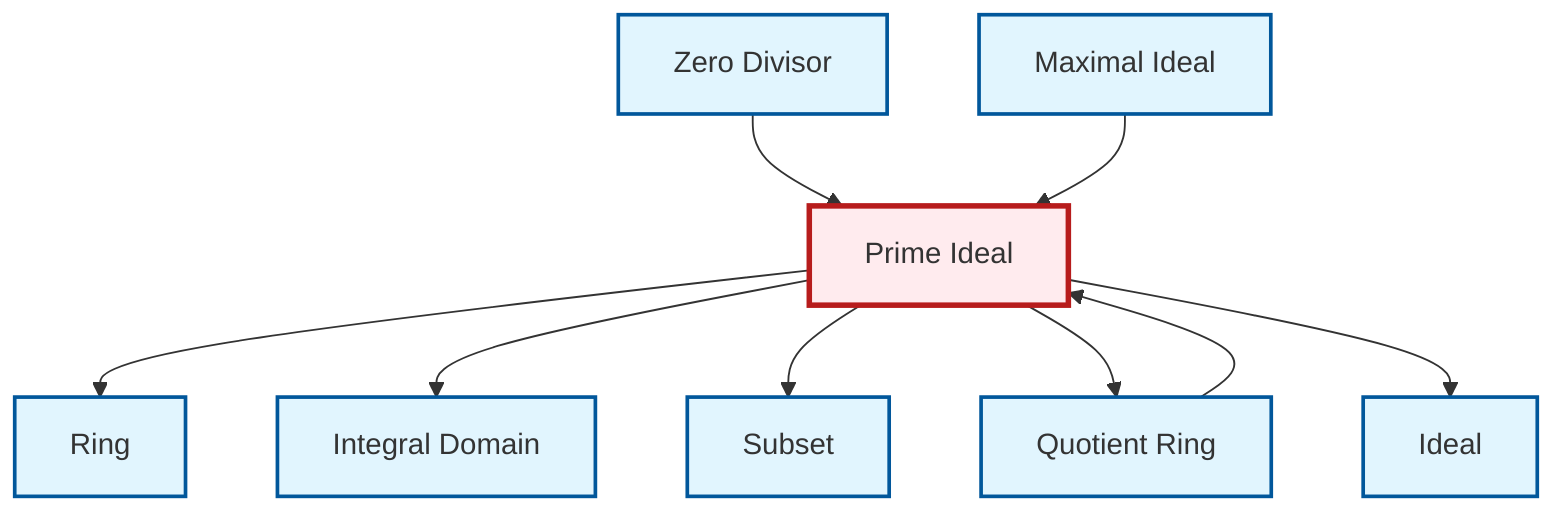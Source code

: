 graph TD
    classDef definition fill:#e1f5fe,stroke:#01579b,stroke-width:2px
    classDef theorem fill:#f3e5f5,stroke:#4a148c,stroke-width:2px
    classDef axiom fill:#fff3e0,stroke:#e65100,stroke-width:2px
    classDef example fill:#e8f5e9,stroke:#1b5e20,stroke-width:2px
    classDef current fill:#ffebee,stroke:#b71c1c,stroke-width:3px
    def-zero-divisor["Zero Divisor"]:::definition
    def-quotient-ring["Quotient Ring"]:::definition
    def-maximal-ideal["Maximal Ideal"]:::definition
    def-ideal["Ideal"]:::definition
    def-prime-ideal["Prime Ideal"]:::definition
    def-subset["Subset"]:::definition
    def-integral-domain["Integral Domain"]:::definition
    def-ring["Ring"]:::definition
    def-quotient-ring --> def-prime-ideal
    def-prime-ideal --> def-ring
    def-prime-ideal --> def-integral-domain
    def-prime-ideal --> def-subset
    def-prime-ideal --> def-quotient-ring
    def-zero-divisor --> def-prime-ideal
    def-maximal-ideal --> def-prime-ideal
    def-prime-ideal --> def-ideal
    class def-prime-ideal current